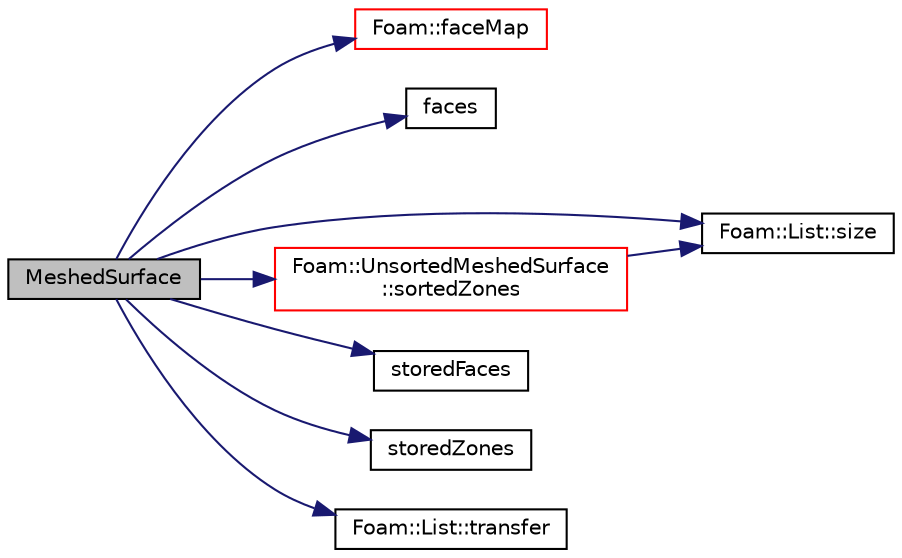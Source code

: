 digraph "MeshedSurface"
{
  bgcolor="transparent";
  edge [fontname="Helvetica",fontsize="10",labelfontname="Helvetica",labelfontsize="10"];
  node [fontname="Helvetica",fontsize="10",shape=record];
  rankdir="LR";
  Node1 [label="MeshedSurface",height=0.2,width=0.4,color="black", fillcolor="grey75", style="filled", fontcolor="black"];
  Node1 -> Node2 [color="midnightblue",fontsize="10",style="solid",fontname="Helvetica"];
  Node2 [label="Foam::faceMap",height=0.2,width=0.4,color="red",URL="$a10958.html#aa77215843e964fac259ab06e68d0ee02"];
  Node1 -> Node3 [color="midnightblue",fontsize="10",style="solid",fontname="Helvetica"];
  Node3 [label="faces",height=0.2,width=0.4,color="black",URL="$a01492.html#a24383e354eec6ecd526b67a58e5aa971",tooltip="Return const access to the faces. "];
  Node1 -> Node4 [color="midnightblue",fontsize="10",style="solid",fontname="Helvetica"];
  Node4 [label="Foam::List::size",height=0.2,width=0.4,color="black",URL="$a01387.html#a8a5f6fa29bd4b500caf186f60245b384",tooltip="Override size to be inconsistent with allocated storage. "];
  Node1 -> Node5 [color="midnightblue",fontsize="10",style="solid",fontname="Helvetica"];
  Node5 [label="Foam::UnsortedMeshedSurface\l::sortedZones",height=0.2,width=0.4,color="red",URL="$a02854.html#ac8dc2e2101632583877c186dc03de67d",tooltip="Sort faces according to zoneIds. "];
  Node5 -> Node4 [color="midnightblue",fontsize="10",style="solid",fontname="Helvetica"];
  Node1 -> Node6 [color="midnightblue",fontsize="10",style="solid",fontname="Helvetica"];
  Node6 [label="storedFaces",height=0.2,width=0.4,color="black",URL="$a01492.html#aba1de32362845ea07612cbb52d6d19f0",tooltip="Non-const access to the faces. "];
  Node1 -> Node7 [color="midnightblue",fontsize="10",style="solid",fontname="Helvetica"];
  Node7 [label="storedZones",height=0.2,width=0.4,color="black",URL="$a01492.html#aa4da19498e7e904ff22cf57fc8899360",tooltip="Non-const access to the zones. "];
  Node1 -> Node8 [color="midnightblue",fontsize="10",style="solid",fontname="Helvetica"];
  Node8 [label="Foam::List::transfer",height=0.2,width=0.4,color="black",URL="$a01387.html#a25ad1d2084d16b234b0cf91c07e832c0",tooltip="Transfer the contents of the argument List into this list. "];
}
